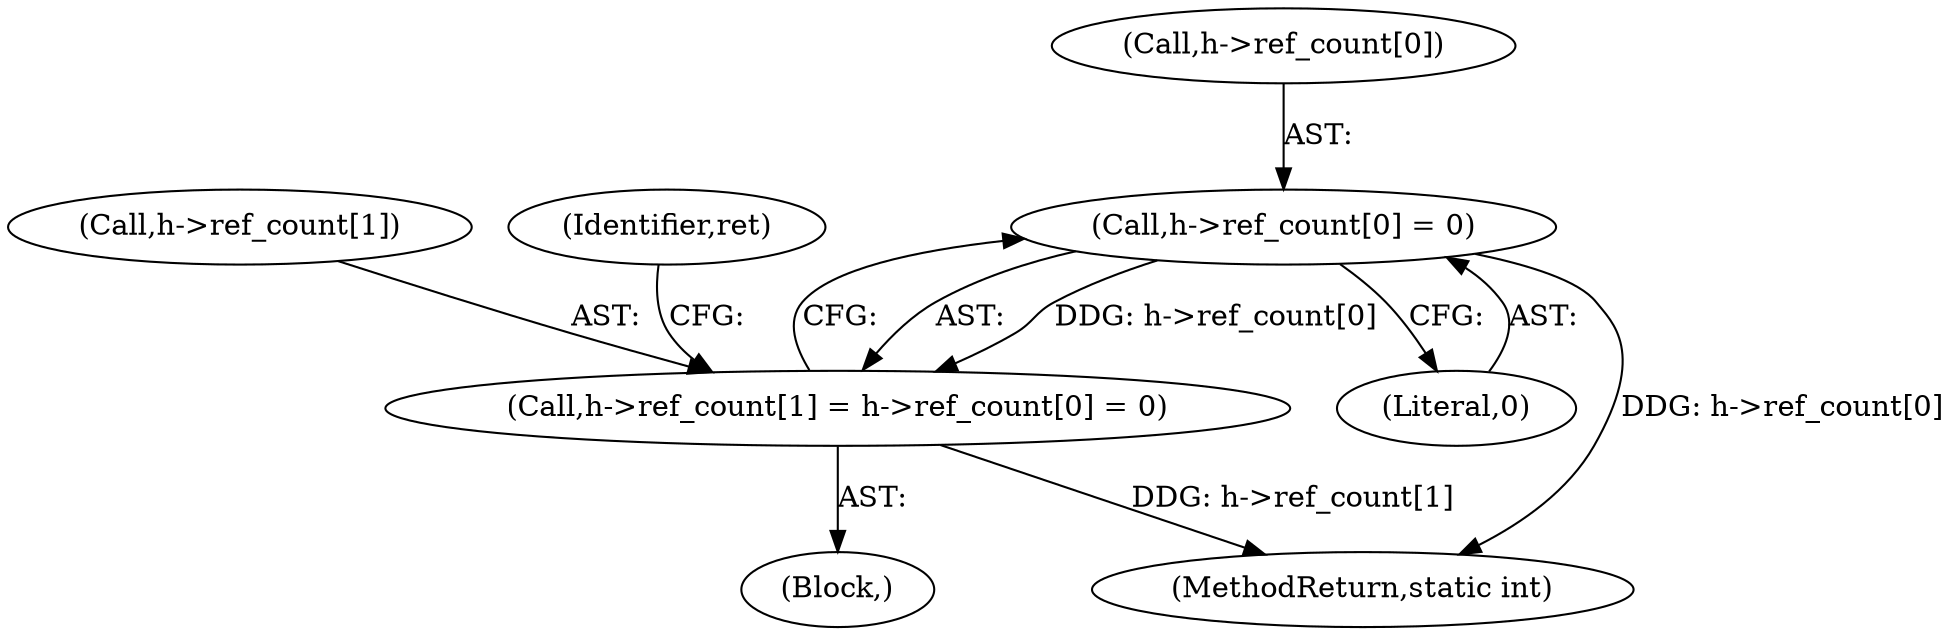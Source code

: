 digraph "0_FFmpeg_29ffeef5e73b8f41ff3a3f2242d356759c66f91f@pointer" {
"1002316" [label="(Call,h->ref_count[0] = 0)"];
"1002310" [label="(Call,h->ref_count[1] = h->ref_count[0] = 0)"];
"1002311" [label="(Call,h->ref_count[1])"];
"1002310" [label="(Call,h->ref_count[1] = h->ref_count[0] = 0)"];
"1002322" [label="(Literal,0)"];
"1003435" [label="(MethodReturn,static int)"];
"1002324" [label="(Identifier,ret)"];
"1002316" [label="(Call,h->ref_count[0] = 0)"];
"1002309" [label="(Block,)"];
"1002317" [label="(Call,h->ref_count[0])"];
"1002316" -> "1002310"  [label="AST: "];
"1002316" -> "1002322"  [label="CFG: "];
"1002317" -> "1002316"  [label="AST: "];
"1002322" -> "1002316"  [label="AST: "];
"1002310" -> "1002316"  [label="CFG: "];
"1002316" -> "1003435"  [label="DDG: h->ref_count[0]"];
"1002316" -> "1002310"  [label="DDG: h->ref_count[0]"];
"1002310" -> "1002309"  [label="AST: "];
"1002311" -> "1002310"  [label="AST: "];
"1002324" -> "1002310"  [label="CFG: "];
"1002310" -> "1003435"  [label="DDG: h->ref_count[1]"];
}
